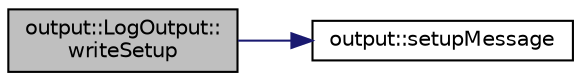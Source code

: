 digraph "output::LogOutput::writeSetup"
{
 // LATEX_PDF_SIZE
  edge [fontname="Helvetica",fontsize="10",labelfontname="Helvetica",labelfontsize="10"];
  node [fontname="Helvetica",fontsize="10",shape=record];
  rankdir="LR";
  Node1 [label="output::LogOutput::\lwriteSetup",height=0.2,width=0.4,color="black", fillcolor="grey75", style="filled", fontcolor="black",tooltip="write a message to inform about the start of the setup"];
  Node1 -> Node2 [color="midnightblue",fontsize="10",style="solid",fontname="Helvetica"];
  Node2 [label="output::setupMessage",height=0.2,width=0.4,color="black", fillcolor="white", style="filled",URL="$namespaceoutput.html#ad51fcf48f31400520a863bfb601abd03",tooltip="Message to inform about starting to setup."];
}
